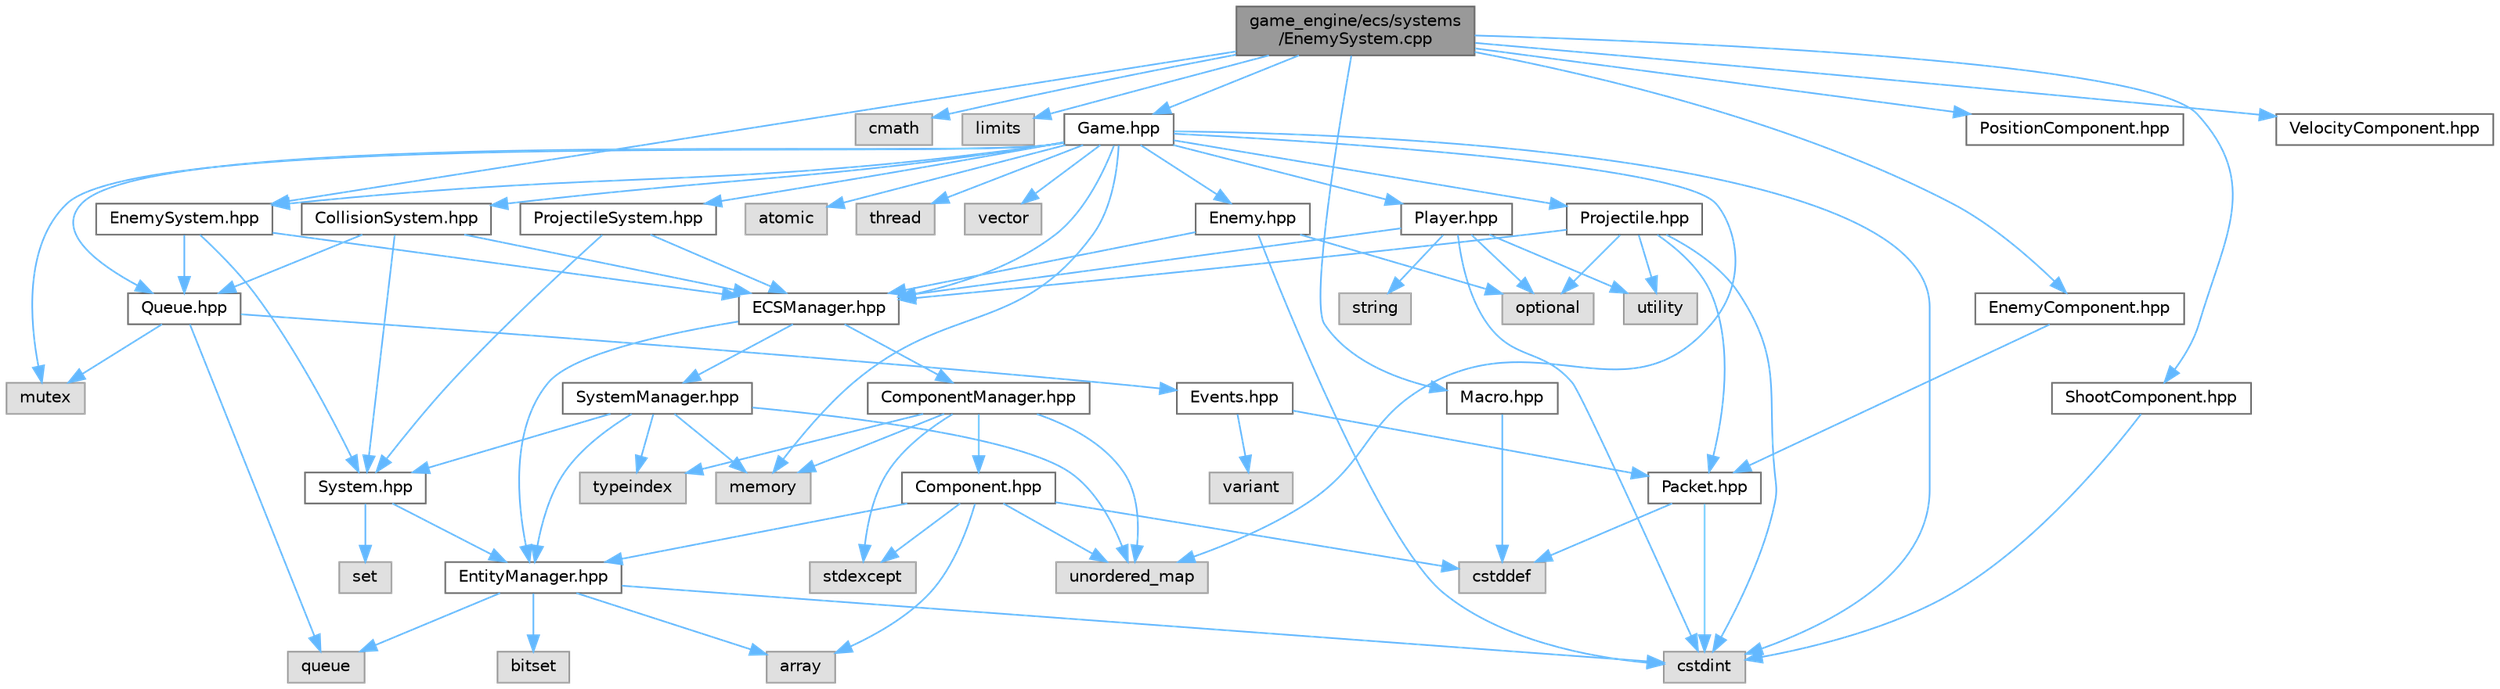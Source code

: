 digraph "game_engine/ecs/systems/EnemySystem.cpp"
{
 // LATEX_PDF_SIZE
  bgcolor="transparent";
  edge [fontname=Helvetica,fontsize=10,labelfontname=Helvetica,labelfontsize=10];
  node [fontname=Helvetica,fontsize=10,shape=box,height=0.2,width=0.4];
  Node1 [id="Node000001",label="game_engine/ecs/systems\l/EnemySystem.cpp",height=0.2,width=0.4,color="gray40", fillcolor="grey60", style="filled", fontcolor="black",tooltip=" "];
  Node1 -> Node2 [id="edge80_Node000001_Node000002",color="steelblue1",style="solid",tooltip=" "];
  Node2 [id="Node000002",label="EnemySystem.hpp",height=0.2,width=0.4,color="grey40", fillcolor="white", style="filled",URL="$_enemy_system_8hpp.html",tooltip=" "];
  Node2 -> Node3 [id="edge81_Node000002_Node000003",color="steelblue1",style="solid",tooltip=" "];
  Node3 [id="Node000003",label="ECSManager.hpp",height=0.2,width=0.4,color="grey40", fillcolor="white", style="filled",URL="$_e_c_s_manager_8hpp.html",tooltip=" "];
  Node3 -> Node4 [id="edge82_Node000003_Node000004",color="steelblue1",style="solid",tooltip=" "];
  Node4 [id="Node000004",label="EntityManager.hpp",height=0.2,width=0.4,color="grey40", fillcolor="white", style="filled",URL="$_entity_manager_8hpp.html",tooltip=" "];
  Node4 -> Node5 [id="edge83_Node000004_Node000005",color="steelblue1",style="solid",tooltip=" "];
  Node5 [id="Node000005",label="cstdint",height=0.2,width=0.4,color="grey60", fillcolor="#E0E0E0", style="filled",tooltip=" "];
  Node4 -> Node6 [id="edge84_Node000004_Node000006",color="steelblue1",style="solid",tooltip=" "];
  Node6 [id="Node000006",label="bitset",height=0.2,width=0.4,color="grey60", fillcolor="#E0E0E0", style="filled",tooltip=" "];
  Node4 -> Node7 [id="edge85_Node000004_Node000007",color="steelblue1",style="solid",tooltip=" "];
  Node7 [id="Node000007",label="queue",height=0.2,width=0.4,color="grey60", fillcolor="#E0E0E0", style="filled",tooltip=" "];
  Node4 -> Node8 [id="edge86_Node000004_Node000008",color="steelblue1",style="solid",tooltip=" "];
  Node8 [id="Node000008",label="array",height=0.2,width=0.4,color="grey60", fillcolor="#E0E0E0", style="filled",tooltip=" "];
  Node3 -> Node9 [id="edge87_Node000003_Node000009",color="steelblue1",style="solid",tooltip=" "];
  Node9 [id="Node000009",label="ComponentManager.hpp",height=0.2,width=0.4,color="grey40", fillcolor="white", style="filled",URL="$_component_manager_8hpp.html",tooltip=" "];
  Node9 -> Node10 [id="edge88_Node000009_Node000010",color="steelblue1",style="solid",tooltip=" "];
  Node10 [id="Node000010",label="memory",height=0.2,width=0.4,color="grey60", fillcolor="#E0E0E0", style="filled",tooltip=" "];
  Node9 -> Node11 [id="edge89_Node000009_Node000011",color="steelblue1",style="solid",tooltip=" "];
  Node11 [id="Node000011",label="stdexcept",height=0.2,width=0.4,color="grey60", fillcolor="#E0E0E0", style="filled",tooltip=" "];
  Node9 -> Node12 [id="edge90_Node000009_Node000012",color="steelblue1",style="solid",tooltip=" "];
  Node12 [id="Node000012",label="typeindex",height=0.2,width=0.4,color="grey60", fillcolor="#E0E0E0", style="filled",tooltip=" "];
  Node9 -> Node13 [id="edge91_Node000009_Node000013",color="steelblue1",style="solid",tooltip=" "];
  Node13 [id="Node000013",label="unordered_map",height=0.2,width=0.4,color="grey60", fillcolor="#E0E0E0", style="filled",tooltip=" "];
  Node9 -> Node14 [id="edge92_Node000009_Node000014",color="steelblue1",style="solid",tooltip=" "];
  Node14 [id="Node000014",label="Component.hpp",height=0.2,width=0.4,color="grey40", fillcolor="white", style="filled",URL="$_component_8hpp.html",tooltip=" "];
  Node14 -> Node8 [id="edge93_Node000014_Node000008",color="steelblue1",style="solid",tooltip=" "];
  Node14 -> Node15 [id="edge94_Node000014_Node000015",color="steelblue1",style="solid",tooltip=" "];
  Node15 [id="Node000015",label="cstddef",height=0.2,width=0.4,color="grey60", fillcolor="#E0E0E0", style="filled",tooltip=" "];
  Node14 -> Node13 [id="edge95_Node000014_Node000013",color="steelblue1",style="solid",tooltip=" "];
  Node14 -> Node4 [id="edge96_Node000014_Node000004",color="steelblue1",style="solid",tooltip=" "];
  Node14 -> Node11 [id="edge97_Node000014_Node000011",color="steelblue1",style="solid",tooltip=" "];
  Node3 -> Node16 [id="edge98_Node000003_Node000016",color="steelblue1",style="solid",tooltip=" "];
  Node16 [id="Node000016",label="SystemManager.hpp",height=0.2,width=0.4,color="grey40", fillcolor="white", style="filled",URL="$_system_manager_8hpp.html",tooltip=" "];
  Node16 -> Node4 [id="edge99_Node000016_Node000004",color="steelblue1",style="solid",tooltip=" "];
  Node16 -> Node17 [id="edge100_Node000016_Node000017",color="steelblue1",style="solid",tooltip=" "];
  Node17 [id="Node000017",label="System.hpp",height=0.2,width=0.4,color="grey40", fillcolor="white", style="filled",URL="$_system_8hpp.html",tooltip=" "];
  Node17 -> Node18 [id="edge101_Node000017_Node000018",color="steelblue1",style="solid",tooltip=" "];
  Node18 [id="Node000018",label="set",height=0.2,width=0.4,color="grey60", fillcolor="#E0E0E0", style="filled",tooltip=" "];
  Node17 -> Node4 [id="edge102_Node000017_Node000004",color="steelblue1",style="solid",tooltip=" "];
  Node16 -> Node12 [id="edge103_Node000016_Node000012",color="steelblue1",style="solid",tooltip=" "];
  Node16 -> Node13 [id="edge104_Node000016_Node000013",color="steelblue1",style="solid",tooltip=" "];
  Node16 -> Node10 [id="edge105_Node000016_Node000010",color="steelblue1",style="solid",tooltip=" "];
  Node2 -> Node19 [id="edge106_Node000002_Node000019",color="steelblue1",style="solid",tooltip=" "];
  Node19 [id="Node000019",label="Queue.hpp",height=0.2,width=0.4,color="grey40", fillcolor="white", style="filled",URL="$_queue_8hpp.html",tooltip=" "];
  Node19 -> Node20 [id="edge107_Node000019_Node000020",color="steelblue1",style="solid",tooltip=" "];
  Node20 [id="Node000020",label="mutex",height=0.2,width=0.4,color="grey60", fillcolor="#E0E0E0", style="filled",tooltip=" "];
  Node19 -> Node7 [id="edge108_Node000019_Node000007",color="steelblue1",style="solid",tooltip=" "];
  Node19 -> Node21 [id="edge109_Node000019_Node000021",color="steelblue1",style="solid",tooltip=" "];
  Node21 [id="Node000021",label="Events.hpp",height=0.2,width=0.4,color="grey40", fillcolor="white", style="filled",URL="$_events_8hpp.html",tooltip=" "];
  Node21 -> Node22 [id="edge110_Node000021_Node000022",color="steelblue1",style="solid",tooltip=" "];
  Node22 [id="Node000022",label="variant",height=0.2,width=0.4,color="grey60", fillcolor="#E0E0E0", style="filled",tooltip=" "];
  Node21 -> Node23 [id="edge111_Node000021_Node000023",color="steelblue1",style="solid",tooltip=" "];
  Node23 [id="Node000023",label="Packet.hpp",height=0.2,width=0.4,color="grey40", fillcolor="white", style="filled",URL="$_packet_8hpp.html",tooltip=" "];
  Node23 -> Node15 [id="edge112_Node000023_Node000015",color="steelblue1",style="solid",tooltip=" "];
  Node23 -> Node5 [id="edge113_Node000023_Node000005",color="steelblue1",style="solid",tooltip=" "];
  Node2 -> Node17 [id="edge114_Node000002_Node000017",color="steelblue1",style="solid",tooltip=" "];
  Node1 -> Node24 [id="edge115_Node000001_Node000024",color="steelblue1",style="solid",tooltip=" "];
  Node24 [id="Node000024",label="cmath",height=0.2,width=0.4,color="grey60", fillcolor="#E0E0E0", style="filled",tooltip=" "];
  Node1 -> Node25 [id="edge116_Node000001_Node000025",color="steelblue1",style="solid",tooltip=" "];
  Node25 [id="Node000025",label="limits",height=0.2,width=0.4,color="grey60", fillcolor="#E0E0E0", style="filled",tooltip=" "];
  Node1 -> Node26 [id="edge117_Node000001_Node000026",color="steelblue1",style="solid",tooltip=" "];
  Node26 [id="Node000026",label="EnemyComponent.hpp",height=0.2,width=0.4,color="grey40", fillcolor="white", style="filled",URL="$_enemy_component_8hpp.html",tooltip=" "];
  Node26 -> Node23 [id="edge118_Node000026_Node000023",color="steelblue1",style="solid",tooltip=" "];
  Node1 -> Node27 [id="edge119_Node000001_Node000027",color="steelblue1",style="solid",tooltip=" "];
  Node27 [id="Node000027",label="Game.hpp",height=0.2,width=0.4,color="grey40", fillcolor="white", style="filled",URL="$_game_8hpp.html",tooltip=" "];
  Node27 -> Node28 [id="edge120_Node000027_Node000028",color="steelblue1",style="solid",tooltip=" "];
  Node28 [id="Node000028",label="atomic",height=0.2,width=0.4,color="grey60", fillcolor="#E0E0E0", style="filled",tooltip=" "];
  Node27 -> Node5 [id="edge121_Node000027_Node000005",color="steelblue1",style="solid",tooltip=" "];
  Node27 -> Node10 [id="edge122_Node000027_Node000010",color="steelblue1",style="solid",tooltip=" "];
  Node27 -> Node20 [id="edge123_Node000027_Node000020",color="steelblue1",style="solid",tooltip=" "];
  Node27 -> Node29 [id="edge124_Node000027_Node000029",color="steelblue1",style="solid",tooltip=" "];
  Node29 [id="Node000029",label="thread",height=0.2,width=0.4,color="grey60", fillcolor="#E0E0E0", style="filled",tooltip=" "];
  Node27 -> Node13 [id="edge125_Node000027_Node000013",color="steelblue1",style="solid",tooltip=" "];
  Node27 -> Node30 [id="edge126_Node000027_Node000030",color="steelblue1",style="solid",tooltip=" "];
  Node30 [id="Node000030",label="vector",height=0.2,width=0.4,color="grey60", fillcolor="#E0E0E0", style="filled",tooltip=" "];
  Node27 -> Node31 [id="edge127_Node000027_Node000031",color="steelblue1",style="solid",tooltip=" "];
  Node31 [id="Node000031",label="CollisionSystem.hpp",height=0.2,width=0.4,color="grey40", fillcolor="white", style="filled",URL="$_collision_system_8hpp.html",tooltip=" "];
  Node31 -> Node3 [id="edge128_Node000031_Node000003",color="steelblue1",style="solid",tooltip=" "];
  Node31 -> Node19 [id="edge129_Node000031_Node000019",color="steelblue1",style="solid",tooltip=" "];
  Node31 -> Node17 [id="edge130_Node000031_Node000017",color="steelblue1",style="solid",tooltip=" "];
  Node27 -> Node3 [id="edge131_Node000027_Node000003",color="steelblue1",style="solid",tooltip=" "];
  Node27 -> Node32 [id="edge132_Node000027_Node000032",color="steelblue1",style="solid",tooltip=" "];
  Node32 [id="Node000032",label="Enemy.hpp",height=0.2,width=0.4,color="grey40", fillcolor="white", style="filled",URL="$_enemy_8hpp.html",tooltip=" "];
  Node32 -> Node5 [id="edge133_Node000032_Node000005",color="steelblue1",style="solid",tooltip=" "];
  Node32 -> Node33 [id="edge134_Node000032_Node000033",color="steelblue1",style="solid",tooltip=" "];
  Node33 [id="Node000033",label="optional",height=0.2,width=0.4,color="grey60", fillcolor="#E0E0E0", style="filled",tooltip=" "];
  Node32 -> Node3 [id="edge135_Node000032_Node000003",color="steelblue1",style="solid",tooltip=" "];
  Node27 -> Node2 [id="edge136_Node000027_Node000002",color="steelblue1",style="solid",tooltip=" "];
  Node27 -> Node34 [id="edge137_Node000027_Node000034",color="steelblue1",style="solid",tooltip=" "];
  Node34 [id="Node000034",label="Player.hpp",height=0.2,width=0.4,color="grey40", fillcolor="white", style="filled",URL="$_player_8hpp.html",tooltip=" "];
  Node34 -> Node5 [id="edge138_Node000034_Node000005",color="steelblue1",style="solid",tooltip=" "];
  Node34 -> Node33 [id="edge139_Node000034_Node000033",color="steelblue1",style="solid",tooltip=" "];
  Node34 -> Node35 [id="edge140_Node000034_Node000035",color="steelblue1",style="solid",tooltip=" "];
  Node35 [id="Node000035",label="string",height=0.2,width=0.4,color="grey60", fillcolor="#E0E0E0", style="filled",tooltip=" "];
  Node34 -> Node36 [id="edge141_Node000034_Node000036",color="steelblue1",style="solid",tooltip=" "];
  Node36 [id="Node000036",label="utility",height=0.2,width=0.4,color="grey60", fillcolor="#E0E0E0", style="filled",tooltip=" "];
  Node34 -> Node3 [id="edge142_Node000034_Node000003",color="steelblue1",style="solid",tooltip=" "];
  Node27 -> Node37 [id="edge143_Node000027_Node000037",color="steelblue1",style="solid",tooltip=" "];
  Node37 [id="Node000037",label="Projectile.hpp",height=0.2,width=0.4,color="grey40", fillcolor="white", style="filled",URL="$_projectile_8hpp.html",tooltip=" "];
  Node37 -> Node5 [id="edge144_Node000037_Node000005",color="steelblue1",style="solid",tooltip=" "];
  Node37 -> Node33 [id="edge145_Node000037_Node000033",color="steelblue1",style="solid",tooltip=" "];
  Node37 -> Node36 [id="edge146_Node000037_Node000036",color="steelblue1",style="solid",tooltip=" "];
  Node37 -> Node3 [id="edge147_Node000037_Node000003",color="steelblue1",style="solid",tooltip=" "];
  Node37 -> Node23 [id="edge148_Node000037_Node000023",color="steelblue1",style="solid",tooltip=" "];
  Node27 -> Node38 [id="edge149_Node000027_Node000038",color="steelblue1",style="solid",tooltip=" "];
  Node38 [id="Node000038",label="ProjectileSystem.hpp",height=0.2,width=0.4,color="grey40", fillcolor="white", style="filled",URL="$_projectile_system_8hpp.html",tooltip=" "];
  Node38 -> Node3 [id="edge150_Node000038_Node000003",color="steelblue1",style="solid",tooltip=" "];
  Node38 -> Node17 [id="edge151_Node000038_Node000017",color="steelblue1",style="solid",tooltip=" "];
  Node27 -> Node19 [id="edge152_Node000027_Node000019",color="steelblue1",style="solid",tooltip=" "];
  Node1 -> Node39 [id="edge153_Node000001_Node000039",color="steelblue1",style="solid",tooltip=" "];
  Node39 [id="Node000039",label="Macro.hpp",height=0.2,width=0.4,color="grey40", fillcolor="white", style="filled",URL="$_macro_8hpp.html",tooltip=" "];
  Node39 -> Node15 [id="edge154_Node000039_Node000015",color="steelblue1",style="solid",tooltip=" "];
  Node1 -> Node40 [id="edge155_Node000001_Node000040",color="steelblue1",style="solid",tooltip=" "];
  Node40 [id="Node000040",label="PositionComponent.hpp",height=0.2,width=0.4,color="grey40", fillcolor="white", style="filled",URL="$_position_component_8hpp.html",tooltip=" "];
  Node1 -> Node41 [id="edge156_Node000001_Node000041",color="steelblue1",style="solid",tooltip=" "];
  Node41 [id="Node000041",label="ShootComponent.hpp",height=0.2,width=0.4,color="grey40", fillcolor="white", style="filled",URL="$_shoot_component_8hpp.html",tooltip=" "];
  Node41 -> Node5 [id="edge157_Node000041_Node000005",color="steelblue1",style="solid",tooltip=" "];
  Node1 -> Node42 [id="edge158_Node000001_Node000042",color="steelblue1",style="solid",tooltip=" "];
  Node42 [id="Node000042",label="VelocityComponent.hpp",height=0.2,width=0.4,color="grey40", fillcolor="white", style="filled",URL="$_velocity_component_8hpp.html",tooltip=" "];
}
